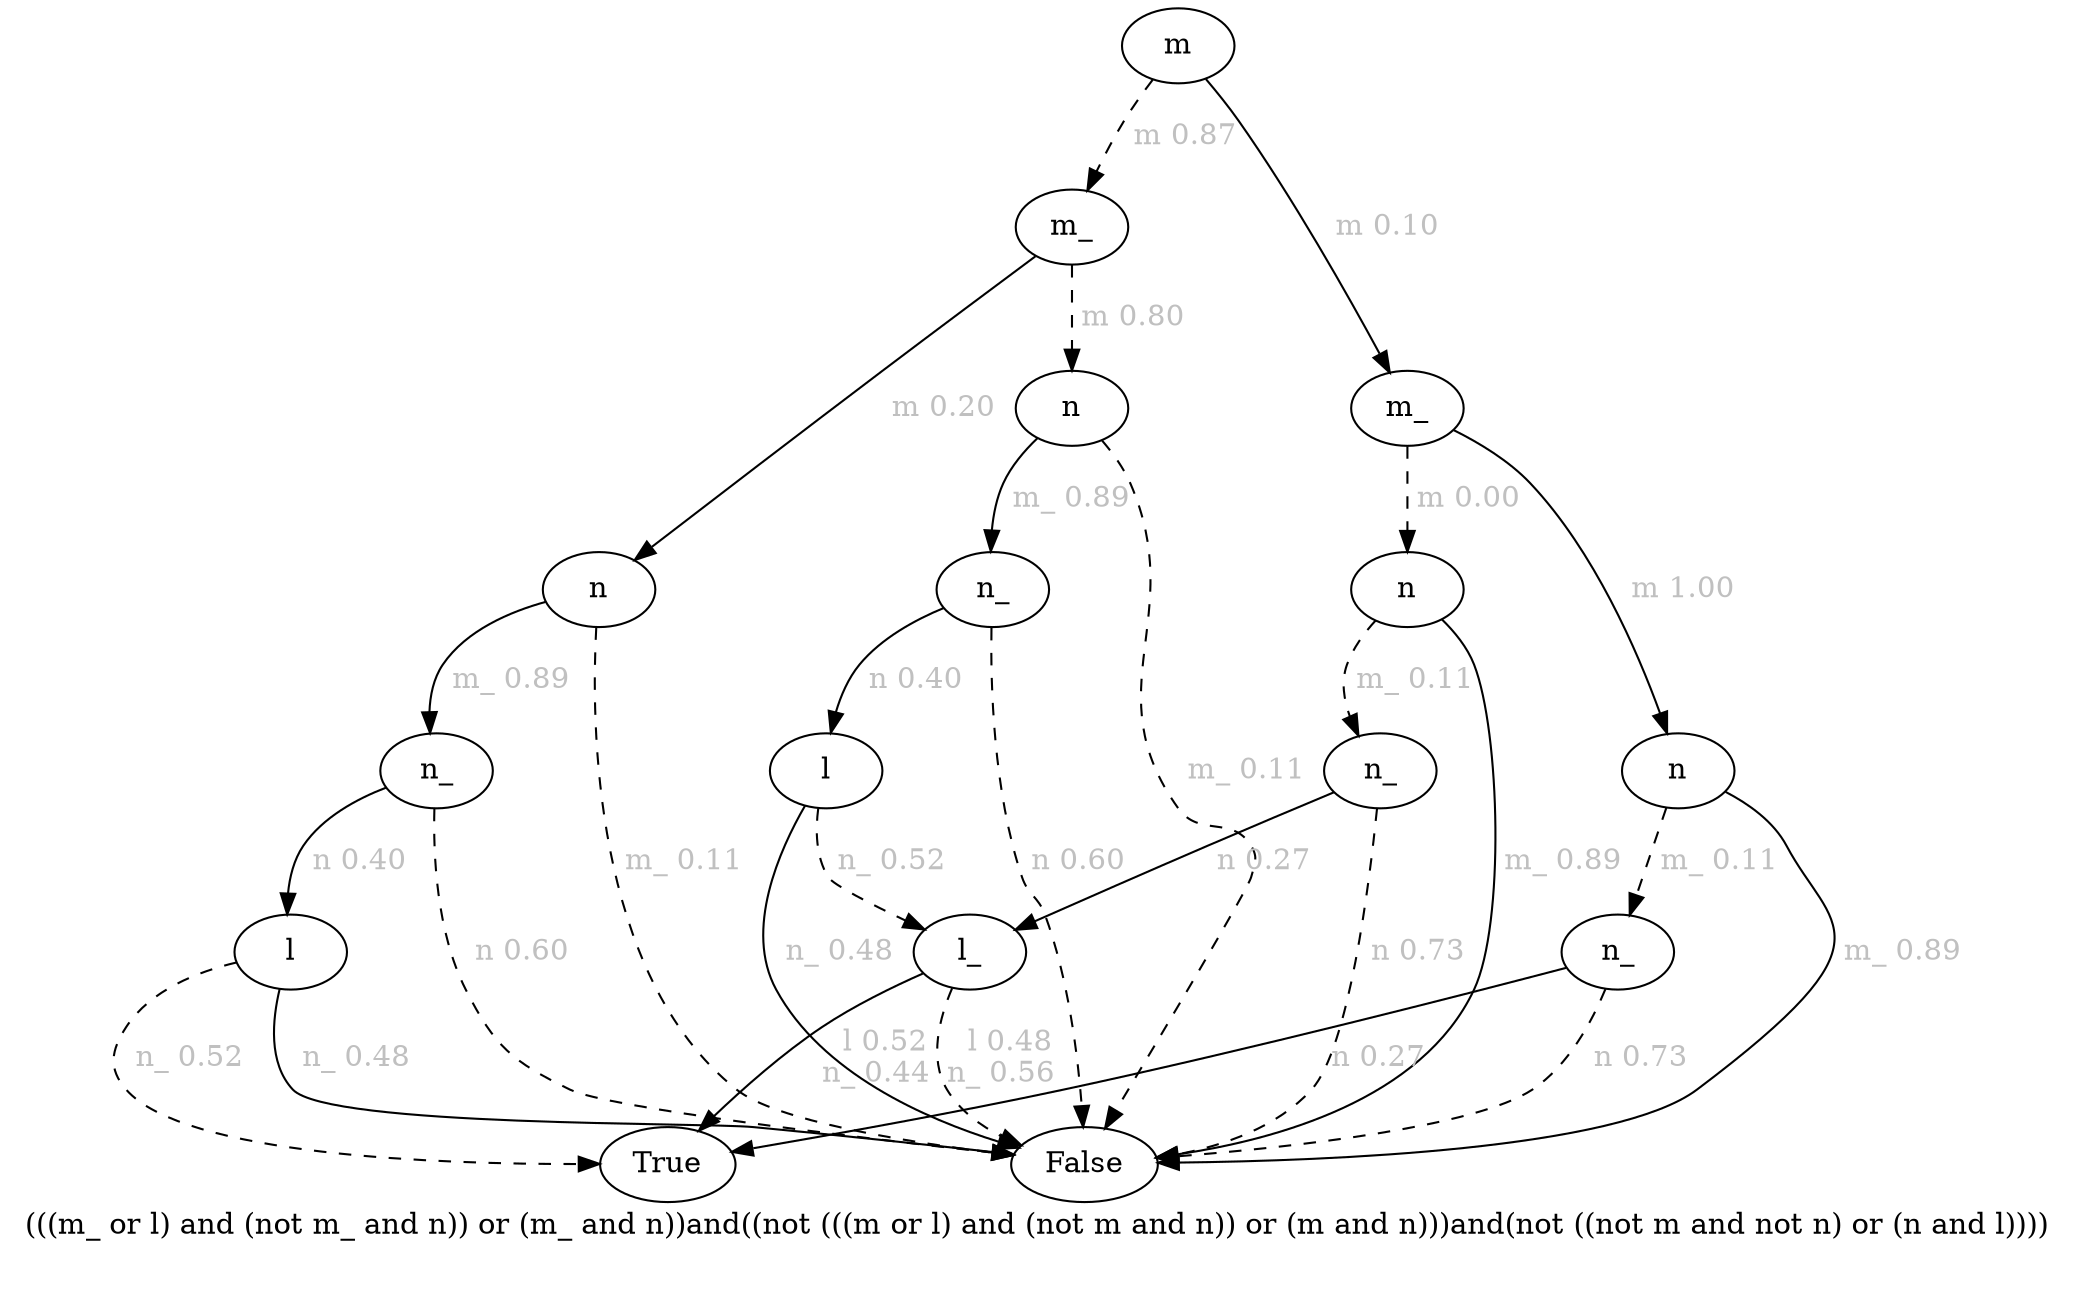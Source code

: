 digraph{
label="(((m_ or l) and (not m_ and n)) or (m_ and n))and((not (((m or l) and (not m and n)) or (m and n)))and(not ((not m and not n) or (n and l))))\n\n"
2746076264592[label=m]2746076260592[label="m_
"]
2746076264592 -> 2746076260592[style=dashed label=" m 0.87\n" fontcolor = gray]
2746076259952[label="n
"]
2746076260592 -> 2746076259952[style=dashed label=" m 0.80\n" fontcolor = gray]
2746076265392[label="False
"]
2746076259952 -> 2746076265392[style=dashed label=" m_ 0.11\n" fontcolor = gray]
2746076258672[label="n_
"]
2746076259952 -> 2746076258672 [label=" m_ 0.89\n" fontcolor = gray]
2746076265392[label="False
"]
2746076258672 -> 2746076265392[style=dashed label=" n 0.60\n" fontcolor = gray]
2746076260912[label="l
"]
2746076258672 -> 2746076260912 [label=" n 0.40\n" fontcolor = gray]
2746076255952[label="l_
"]
2746076260912 -> 2746076255952[style=dashed label=" n_ 0.52\n" fontcolor = gray]
2746076265392[label="False
"]
2746076255952 -> 2746076265392[style=dashed label="  l 0.48\nn_ 0.56\n" fontcolor = gray]
2746076258192[label="True
"]
2746076255952 -> 2746076258192 [label="  l 0.52\nn_ 0.44\n" fontcolor = gray]
2746076265392[label="False
"]
2746076260912 -> 2746076265392 [label=" n_ 0.48\n" fontcolor = gray]
2746076266352[label="n
"]
2746076260592 -> 2746076266352 [label=" m 0.20\n" fontcolor = gray]
2746076265392[label="False
"]
2746076266352 -> 2746076265392[style=dashed label=" m_ 0.11\n" fontcolor = gray]
2746076265712[label="n_
"]
2746076266352 -> 2746076265712 [label=" m_ 0.89\n" fontcolor = gray]
2746076265392[label="False
"]
2746076265712 -> 2746076265392[style=dashed label=" n 0.60\n" fontcolor = gray]
2746076260272[label="l
"]
2746076265712 -> 2746076260272 [label=" n 0.40\n" fontcolor = gray]
2746076258192[label="True
"]
2746076260272 -> 2746076258192[style=dashed label=" n_ 0.52\n" fontcolor = gray]
2746076265392[label="False
"]
2746076260272 -> 2746076265392 [label=" n_ 0.48\n" fontcolor = gray]
2746076262992[label="m_
"]
2746076264592 -> 2746076262992 [label=" m 0.10\n" fontcolor = gray]
2746076263792[label="n
"]
2746076262992 -> 2746076263792[style=dashed label=" m 0.00\n" fontcolor = gray]
2746076397808[label="n_
"]
2746076263792 -> 2746076397808[style=dashed label=" m_ 0.11\n" fontcolor = gray]
2746076265392[label="False
"]
2746076397808 -> 2746076265392[style=dashed label=" n 0.73\n" fontcolor = gray]
2746076255952[label="l_
"]
2746076397808 -> 2746076255952 [label=" n 0.27\n" fontcolor = gray]
2746076265392[label="False
"]
2746076263792 -> 2746076265392 [label=" m_ 0.89\n" fontcolor = gray]
2746076397648[label="n
"]
2746076262992 -> 2746076397648 [label=" m 1.00\n" fontcolor = gray]
2746076399568[label="n_
"]
2746076397648 -> 2746076399568[style=dashed label=" m_ 0.11\n" fontcolor = gray]
2746076265392[label="False
"]
2746076399568 -> 2746076265392[style=dashed label=" n 0.73\n" fontcolor = gray]
2746076258192[label="True
"]
2746076399568 -> 2746076258192 [label=" n 0.27\n" fontcolor = gray]
2746076265392[label="False
"]
2746076397648 -> 2746076265392 [label=" m_ 0.89\n" fontcolor = gray]
}